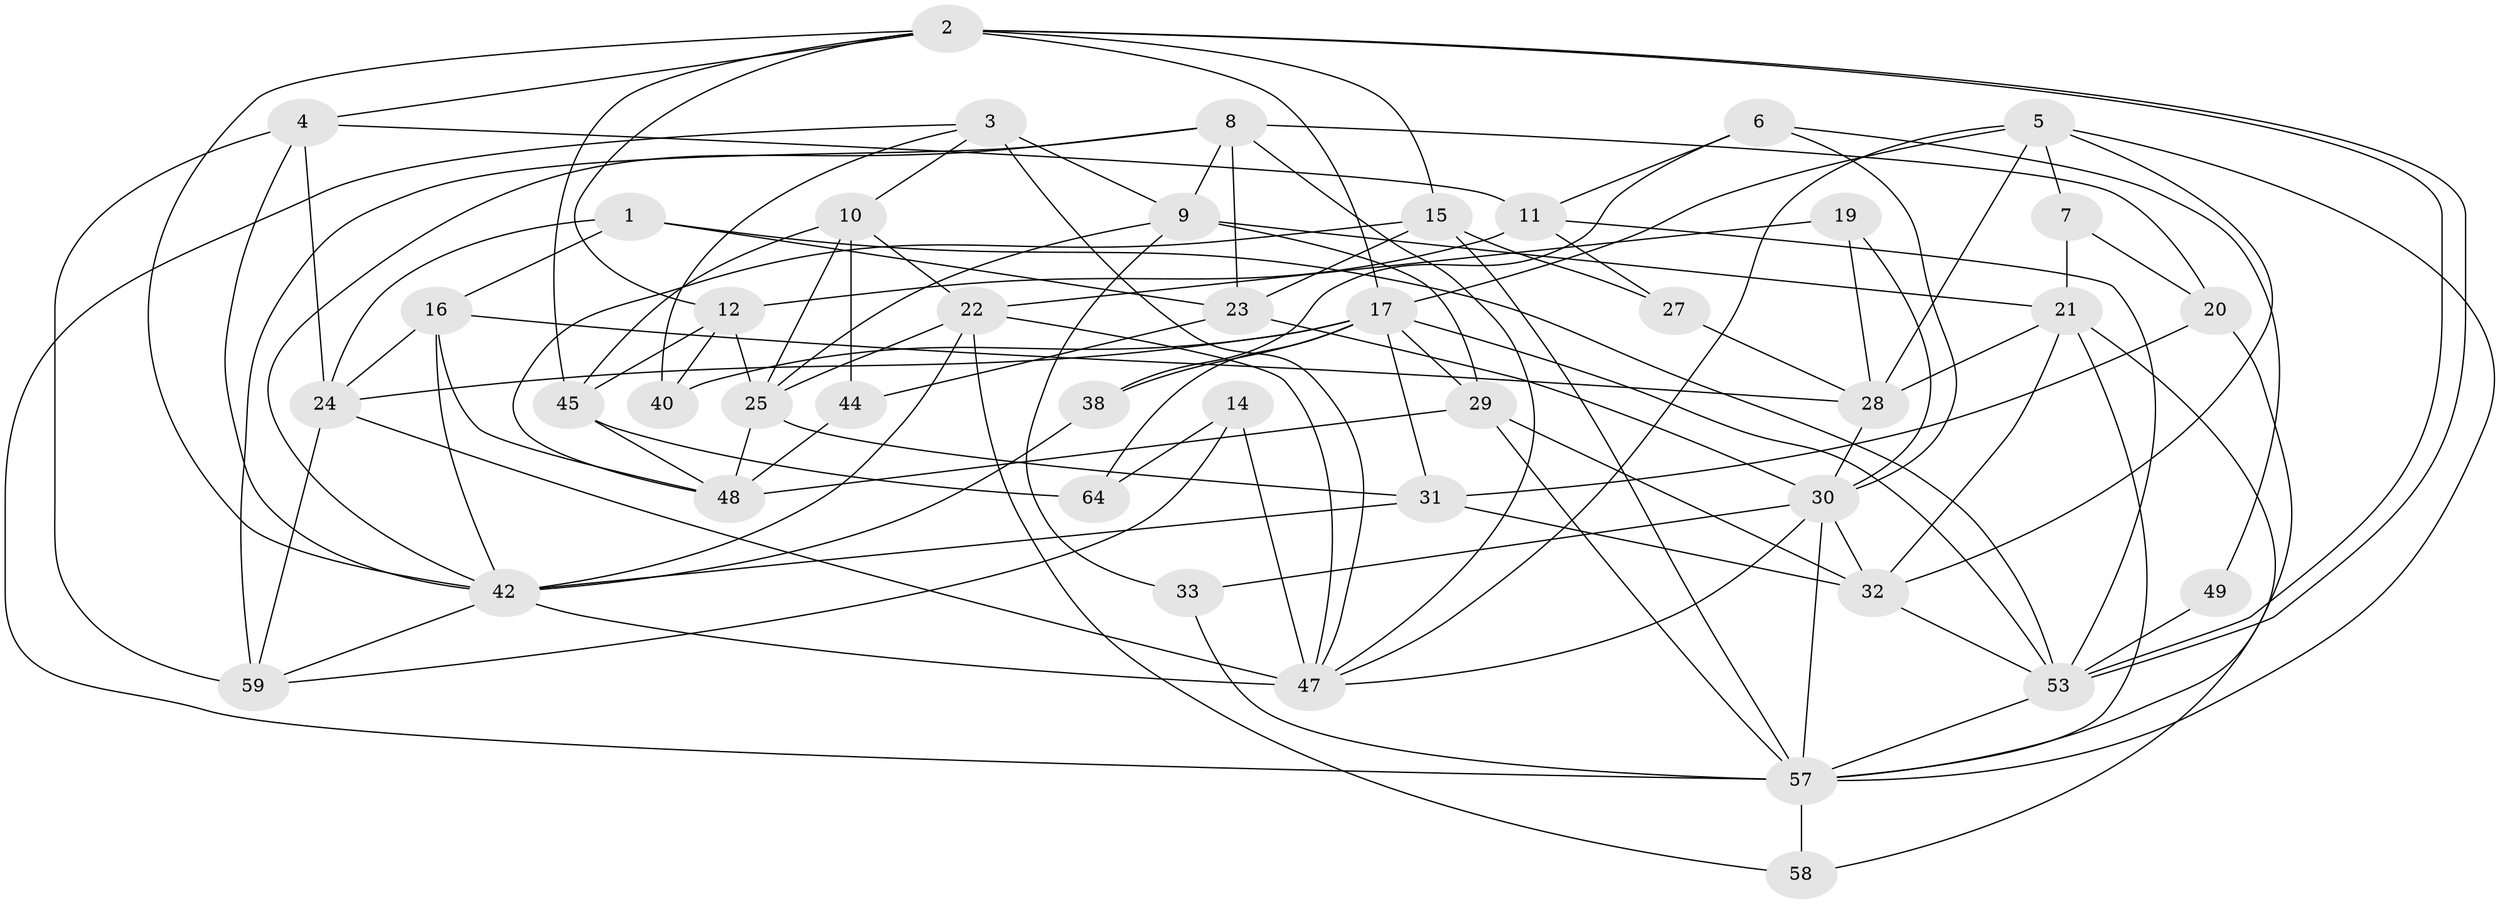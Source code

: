 // original degree distribution, {4: 0.2777777777777778, 5: 0.18055555555555555, 3: 0.3472222222222222, 6: 0.1388888888888889, 2: 0.05555555555555555}
// Generated by graph-tools (version 1.1) at 2025/41/03/06/25 10:41:52]
// undirected, 43 vertices, 112 edges
graph export_dot {
graph [start="1"]
  node [color=gray90,style=filled];
  1;
  2 [super="+13"];
  3 [super="+51"];
  4 [super="+54"];
  5 [super="+55"];
  6 [super="+52"];
  7;
  8 [super="+39"];
  9 [super="+43"];
  10 [super="+35"];
  11 [super="+18"];
  12 [super="+46"];
  14;
  15 [super="+41"];
  16;
  17 [super="+34"];
  19;
  20 [super="+26"];
  21 [super="+56"];
  22 [super="+36"];
  23 [super="+63"];
  24 [super="+70"];
  25 [super="+37"];
  27;
  28 [super="+62"];
  29 [super="+66"];
  30 [super="+68"];
  31;
  32 [super="+72"];
  33;
  38;
  40;
  42 [super="+71"];
  44;
  45 [super="+60"];
  47 [super="+50"];
  48 [super="+65"];
  49;
  53 [super="+61"];
  57 [super="+69"];
  58;
  59 [super="+67"];
  64;
  1 -- 16;
  1 -- 23;
  1 -- 53;
  1 -- 24;
  2 -- 53;
  2 -- 53;
  2 -- 4;
  2 -- 17;
  2 -- 42;
  2 -- 12;
  2 -- 45;
  2 -- 15;
  3 -- 10;
  3 -- 40;
  3 -- 57;
  3 -- 9 [weight=2];
  3 -- 47;
  4 -- 24;
  4 -- 11;
  4 -- 59;
  4 -- 42;
  5 -- 47;
  5 -- 7;
  5 -- 28;
  5 -- 32;
  5 -- 17;
  5 -- 57;
  6 -- 38;
  6 -- 49;
  6 -- 11;
  6 -- 30;
  7 -- 21;
  7 -- 20;
  8 -- 42;
  8 -- 59;
  8 -- 20;
  8 -- 47;
  8 -- 23;
  8 -- 9;
  9 -- 21;
  9 -- 33;
  9 -- 29;
  9 -- 25;
  10 -- 22;
  10 -- 44;
  10 -- 25;
  10 -- 45;
  11 -- 27;
  11 -- 12;
  11 -- 53;
  12 -- 40;
  12 -- 25;
  12 -- 45;
  14 -- 47;
  14 -- 59;
  14 -- 64;
  15 -- 27;
  15 -- 48;
  15 -- 57;
  15 -- 23;
  16 -- 48;
  16 -- 28;
  16 -- 24;
  16 -- 42;
  17 -- 53;
  17 -- 38;
  17 -- 40;
  17 -- 64;
  17 -- 29;
  17 -- 31;
  17 -- 24;
  19 -- 30;
  19 -- 28;
  19 -- 22;
  20 -- 57;
  20 -- 31;
  21 -- 57;
  21 -- 32;
  21 -- 58;
  21 -- 28;
  22 -- 58;
  22 -- 25;
  22 -- 47;
  22 -- 42;
  23 -- 30;
  23 -- 44;
  24 -- 59;
  24 -- 47;
  25 -- 48;
  25 -- 31;
  27 -- 28;
  28 -- 30;
  29 -- 57;
  29 -- 32;
  29 -- 48;
  30 -- 57;
  30 -- 47;
  30 -- 32;
  30 -- 33;
  31 -- 32;
  31 -- 42;
  32 -- 53;
  33 -- 57;
  38 -- 42;
  42 -- 47 [weight=2];
  42 -- 59;
  44 -- 48;
  45 -- 64;
  45 -- 48;
  49 -- 53;
  53 -- 57;
  57 -- 58;
}
